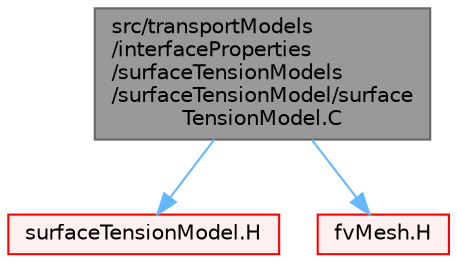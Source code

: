 digraph "src/transportModels/interfaceProperties/surfaceTensionModels/surfaceTensionModel/surfaceTensionModel.C"
{
 // LATEX_PDF_SIZE
  bgcolor="transparent";
  edge [fontname=Helvetica,fontsize=10,labelfontname=Helvetica,labelfontsize=10];
  node [fontname=Helvetica,fontsize=10,shape=box,height=0.2,width=0.4];
  Node1 [id="Node000001",label="src/transportModels\l/interfaceProperties\l/surfaceTensionModels\l/surfaceTensionModel/surface\lTensionModel.C",height=0.2,width=0.4,color="gray40", fillcolor="grey60", style="filled", fontcolor="black",tooltip=" "];
  Node1 -> Node2 [id="edge1_Node000001_Node000002",color="steelblue1",style="solid",tooltip=" "];
  Node2 [id="Node000002",label="surfaceTensionModel.H",height=0.2,width=0.4,color="red", fillcolor="#FFF0F0", style="filled",URL="$transportModels_2interfaceProperties_2surfaceTensionModels_2surfaceTensionModel_2surfaceTensionModel_8H.html",tooltip=" "];
  Node1 -> Node226 [id="edge2_Node000001_Node000226",color="steelblue1",style="solid",tooltip=" "];
  Node226 [id="Node000226",label="fvMesh.H",height=0.2,width=0.4,color="red", fillcolor="#FFF0F0", style="filled",URL="$fvMesh_8H.html",tooltip=" "];
}
